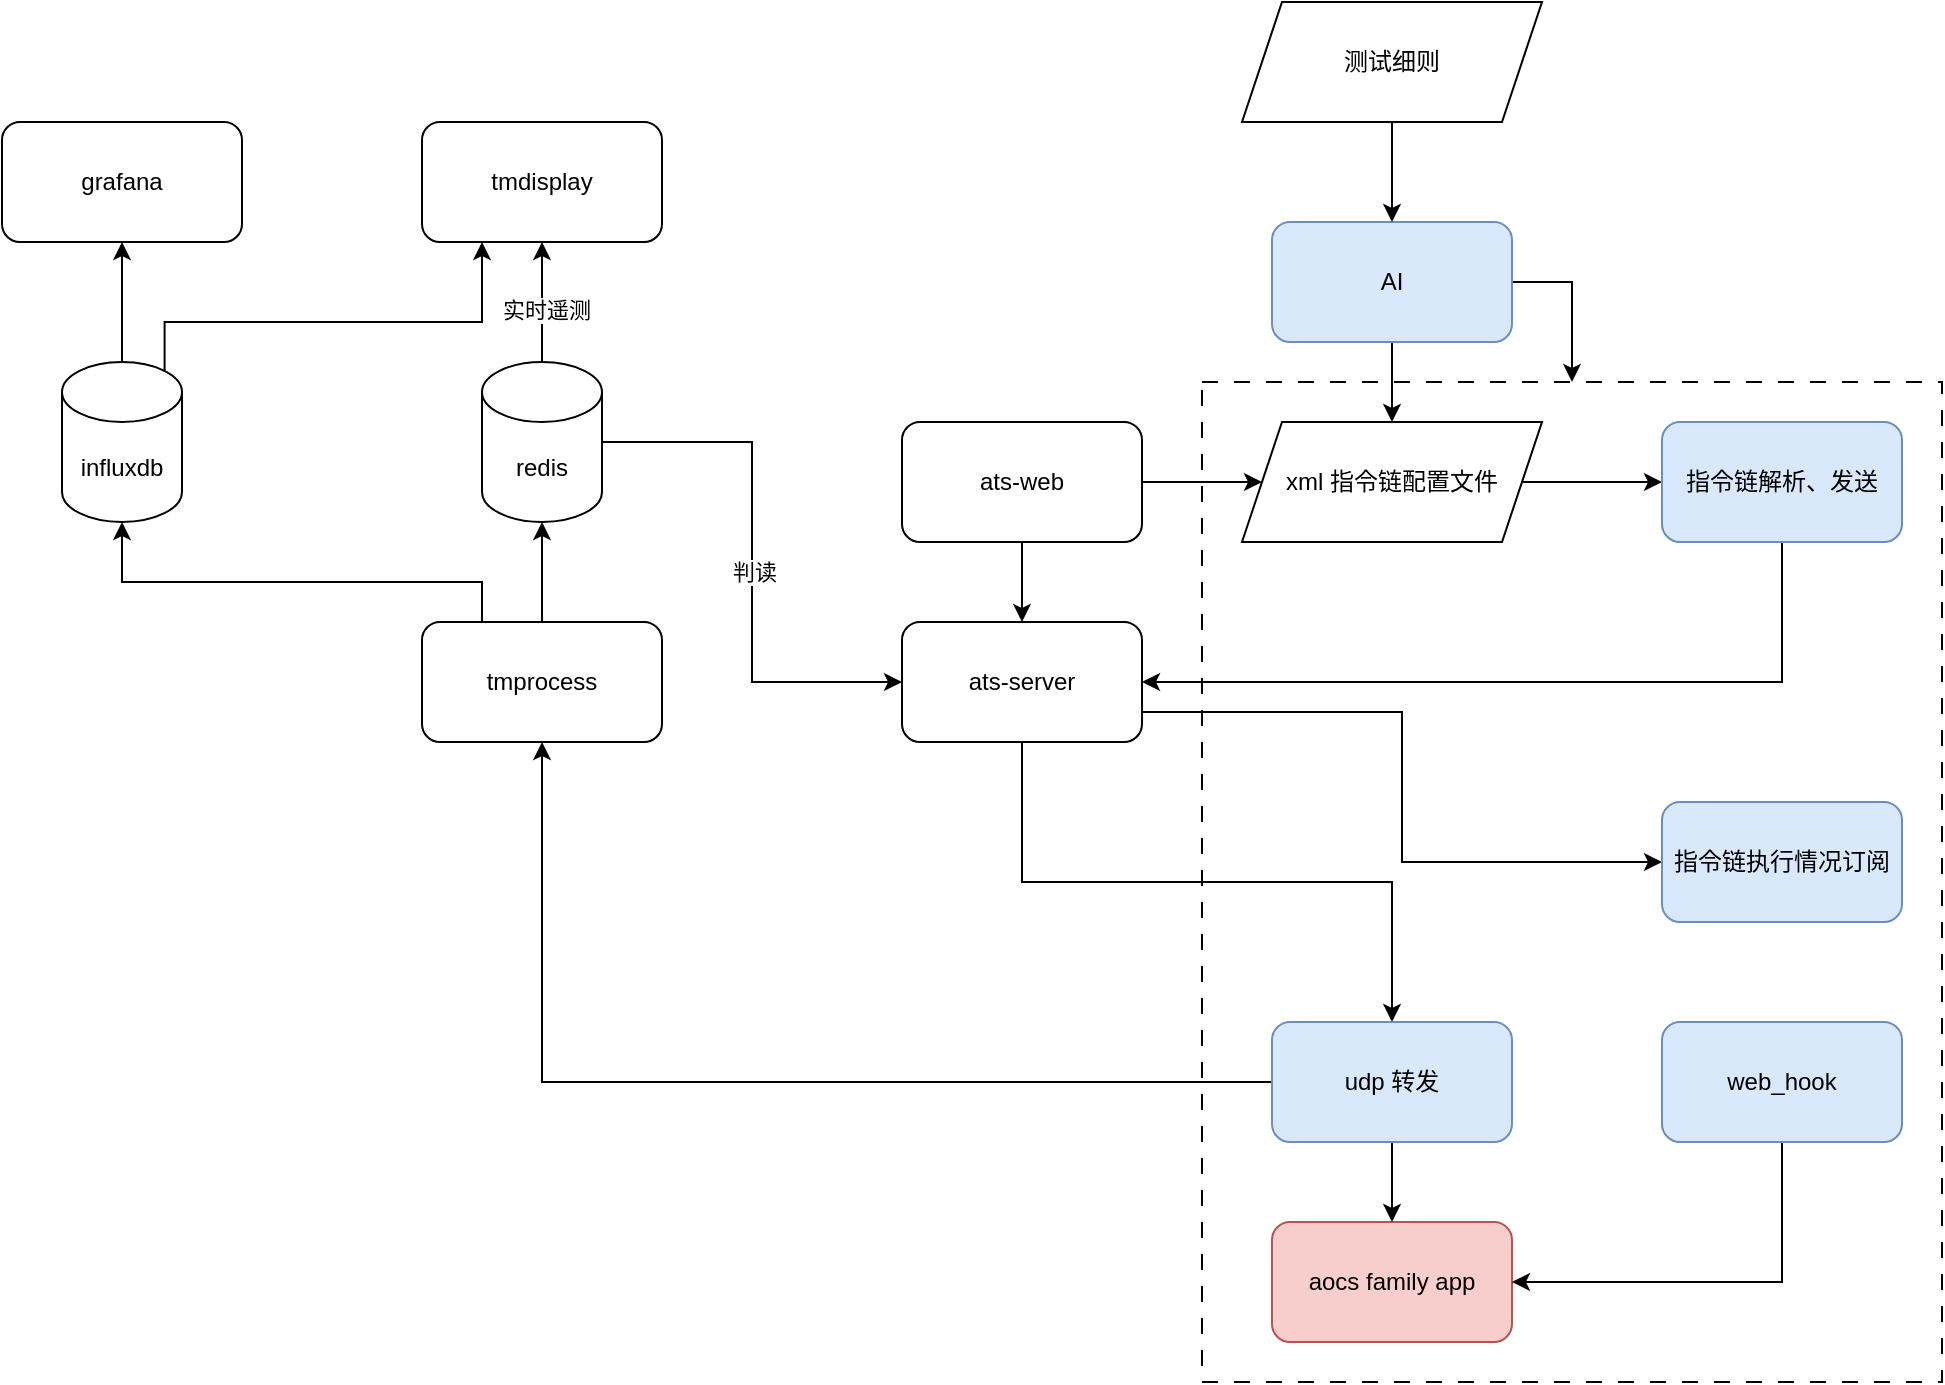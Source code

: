 <mxfile version="26.1.3">
  <diagram name="第 1 页" id="EFdzBoEItjLUDxkOhANr">
    <mxGraphModel dx="1900" dy="565" grid="1" gridSize="10" guides="1" tooltips="1" connect="1" arrows="1" fold="1" page="1" pageScale="1" pageWidth="850" pageHeight="1100" math="0" shadow="0">
      <root>
        <mxCell id="0" />
        <mxCell id="1" parent="0" />
        <mxCell id="sNW6WjbW7mtouC-X0YM1-3" value="" style="rounded=0;whiteSpace=wrap;html=1;dashed=1;dashPattern=8 8;" parent="1" vertex="1">
          <mxGeometry x="230" y="250" width="370" height="500" as="geometry" />
        </mxCell>
        <mxCell id="PUneP5-GX7u2HnvAxWGo-13" style="edgeStyle=orthogonalEdgeStyle;rounded=0;orthogonalLoop=1;jettySize=auto;html=1;exitX=0.5;exitY=1;exitDx=0;exitDy=0;entryX=0.5;entryY=0;entryDx=0;entryDy=0;" parent="1" source="PUneP5-GX7u2HnvAxWGo-1" target="PUneP5-GX7u2HnvAxWGo-12" edge="1">
          <mxGeometry relative="1" as="geometry" />
        </mxCell>
        <mxCell id="sNW6WjbW7mtouC-X0YM1-2" style="edgeStyle=orthogonalEdgeStyle;rounded=0;orthogonalLoop=1;jettySize=auto;html=1;exitX=1;exitY=0.75;exitDx=0;exitDy=0;entryX=0;entryY=0.5;entryDx=0;entryDy=0;" parent="1" source="PUneP5-GX7u2HnvAxWGo-1" target="sNW6WjbW7mtouC-X0YM1-1" edge="1">
          <mxGeometry relative="1" as="geometry" />
        </mxCell>
        <mxCell id="PUneP5-GX7u2HnvAxWGo-1" value="ats-server" style="rounded=1;whiteSpace=wrap;html=1;" parent="1" vertex="1">
          <mxGeometry x="80" y="370" width="120" height="60" as="geometry" />
        </mxCell>
        <mxCell id="PUneP5-GX7u2HnvAxWGo-5" style="edgeStyle=orthogonalEdgeStyle;rounded=0;orthogonalLoop=1;jettySize=auto;html=1;exitX=1;exitY=0.5;exitDx=0;exitDy=0;entryX=0;entryY=0.5;entryDx=0;entryDy=0;" parent="1" source="PUneP5-GX7u2HnvAxWGo-2" target="PUneP5-GX7u2HnvAxWGo-4" edge="1">
          <mxGeometry relative="1" as="geometry" />
        </mxCell>
        <mxCell id="PUneP5-GX7u2HnvAxWGo-6" style="edgeStyle=orthogonalEdgeStyle;rounded=0;orthogonalLoop=1;jettySize=auto;html=1;exitX=0.5;exitY=1;exitDx=0;exitDy=0;entryX=0.5;entryY=0;entryDx=0;entryDy=0;" parent="1" source="PUneP5-GX7u2HnvAxWGo-2" target="PUneP5-GX7u2HnvAxWGo-1" edge="1">
          <mxGeometry relative="1" as="geometry" />
        </mxCell>
        <mxCell id="PUneP5-GX7u2HnvAxWGo-2" value="ats-web" style="rounded=1;whiteSpace=wrap;html=1;" parent="1" vertex="1">
          <mxGeometry x="80" y="270" width="120" height="60" as="geometry" />
        </mxCell>
        <mxCell id="PUneP5-GX7u2HnvAxWGo-8" style="edgeStyle=orthogonalEdgeStyle;rounded=0;orthogonalLoop=1;jettySize=auto;html=1;exitX=1;exitY=0.5;exitDx=0;exitDy=0;entryX=0;entryY=0.5;entryDx=0;entryDy=0;" parent="1" source="PUneP5-GX7u2HnvAxWGo-4" target="PUneP5-GX7u2HnvAxWGo-7" edge="1">
          <mxGeometry relative="1" as="geometry" />
        </mxCell>
        <mxCell id="PUneP5-GX7u2HnvAxWGo-4" value="xml 指令链配置文件" style="shape=parallelogram;perimeter=parallelogramPerimeter;whiteSpace=wrap;html=1;fixedSize=1;" parent="1" vertex="1">
          <mxGeometry x="250" y="270" width="150" height="60" as="geometry" />
        </mxCell>
        <mxCell id="PUneP5-GX7u2HnvAxWGo-9" style="edgeStyle=orthogonalEdgeStyle;rounded=0;orthogonalLoop=1;jettySize=auto;html=1;exitX=0.5;exitY=1;exitDx=0;exitDy=0;entryX=1;entryY=0.5;entryDx=0;entryDy=0;" parent="1" source="PUneP5-GX7u2HnvAxWGo-7" target="PUneP5-GX7u2HnvAxWGo-1" edge="1">
          <mxGeometry relative="1" as="geometry" />
        </mxCell>
        <mxCell id="PUneP5-GX7u2HnvAxWGo-7" value="指令链解析、发送" style="rounded=1;whiteSpace=wrap;html=1;fillColor=#dae8fc;strokeColor=#6c8ebf;" parent="1" vertex="1">
          <mxGeometry x="460" y="270" width="120" height="60" as="geometry" />
        </mxCell>
        <mxCell id="PUneP5-GX7u2HnvAxWGo-10" value="aocs family app" style="rounded=1;whiteSpace=wrap;html=1;fillColor=#f8cecc;strokeColor=#b85450;" parent="1" vertex="1">
          <mxGeometry x="265" y="670" width="120" height="60" as="geometry" />
        </mxCell>
        <mxCell id="PUneP5-GX7u2HnvAxWGo-14" style="edgeStyle=orthogonalEdgeStyle;rounded=0;orthogonalLoop=1;jettySize=auto;html=1;exitX=0.5;exitY=1;exitDx=0;exitDy=0;entryX=0.5;entryY=0;entryDx=0;entryDy=0;" parent="1" source="PUneP5-GX7u2HnvAxWGo-12" target="PUneP5-GX7u2HnvAxWGo-10" edge="1">
          <mxGeometry relative="1" as="geometry" />
        </mxCell>
        <mxCell id="PUneP5-GX7u2HnvAxWGo-16" style="edgeStyle=orthogonalEdgeStyle;rounded=0;orthogonalLoop=1;jettySize=auto;html=1;exitX=0;exitY=0.5;exitDx=0;exitDy=0;entryX=0.5;entryY=1;entryDx=0;entryDy=0;" parent="1" source="PUneP5-GX7u2HnvAxWGo-12" target="PUneP5-GX7u2HnvAxWGo-15" edge="1">
          <mxGeometry relative="1" as="geometry" />
        </mxCell>
        <mxCell id="PUneP5-GX7u2HnvAxWGo-12" value="udp 转发" style="rounded=1;whiteSpace=wrap;html=1;fillColor=#dae8fc;strokeColor=#6c8ebf;" parent="1" vertex="1">
          <mxGeometry x="265" y="570" width="120" height="60" as="geometry" />
        </mxCell>
        <mxCell id="PUneP5-GX7u2HnvAxWGo-19" style="edgeStyle=orthogonalEdgeStyle;rounded=0;orthogonalLoop=1;jettySize=auto;html=1;exitX=0.5;exitY=0;exitDx=0;exitDy=0;entryX=0.5;entryY=1;entryDx=0;entryDy=0;entryPerimeter=0;" parent="1" source="PUneP5-GX7u2HnvAxWGo-15" target="PUneP5-GX7u2HnvAxWGo-30" edge="1">
          <mxGeometry relative="1" as="geometry">
            <mxPoint x="-30.0" y="330" as="targetPoint" />
            <Array as="points">
              <mxPoint x="-100" y="350" />
              <mxPoint x="-100" y="350" />
            </Array>
          </mxGeometry>
        </mxCell>
        <mxCell id="PUneP5-GX7u2HnvAxWGo-20" style="edgeStyle=orthogonalEdgeStyle;rounded=0;orthogonalLoop=1;jettySize=auto;html=1;exitX=0.25;exitY=0;exitDx=0;exitDy=0;entryX=0.5;entryY=1;entryDx=0;entryDy=0;entryPerimeter=0;" parent="1" source="PUneP5-GX7u2HnvAxWGo-15" target="PUneP5-GX7u2HnvAxWGo-31" edge="1">
          <mxGeometry relative="1" as="geometry">
            <mxPoint x="-190.0" y="330" as="targetPoint" />
            <Array as="points">
              <mxPoint x="-130" y="350" />
              <mxPoint x="-310" y="350" />
            </Array>
          </mxGeometry>
        </mxCell>
        <mxCell id="PUneP5-GX7u2HnvAxWGo-15" value="tmprocess" style="rounded=1;whiteSpace=wrap;html=1;" parent="1" vertex="1">
          <mxGeometry x="-160" y="370" width="120" height="60" as="geometry" />
        </mxCell>
        <mxCell id="PUneP5-GX7u2HnvAxWGo-21" style="edgeStyle=orthogonalEdgeStyle;rounded=0;orthogonalLoop=1;jettySize=auto;html=1;exitX=1;exitY=0.5;exitDx=0;exitDy=0;entryX=0;entryY=0.5;entryDx=0;entryDy=0;exitPerimeter=0;" parent="1" source="PUneP5-GX7u2HnvAxWGo-30" target="PUneP5-GX7u2HnvAxWGo-1" edge="1">
          <mxGeometry relative="1" as="geometry">
            <mxPoint x="30.0" y="300" as="sourcePoint" />
          </mxGeometry>
        </mxCell>
        <mxCell id="PUneP5-GX7u2HnvAxWGo-27" value="判读" style="edgeLabel;html=1;align=center;verticalAlign=middle;resizable=0;points=[];" parent="PUneP5-GX7u2HnvAxWGo-21" vertex="1" connectable="0">
          <mxGeometry x="0.038" y="1" relative="1" as="geometry">
            <mxPoint as="offset" />
          </mxGeometry>
        </mxCell>
        <mxCell id="PUneP5-GX7u2HnvAxWGo-22" value="tmdisplay" style="rounded=1;whiteSpace=wrap;html=1;" parent="1" vertex="1">
          <mxGeometry x="-160" y="120" width="120" height="60" as="geometry" />
        </mxCell>
        <mxCell id="PUneP5-GX7u2HnvAxWGo-23" value="grafana" style="rounded=1;whiteSpace=wrap;html=1;" parent="1" vertex="1">
          <mxGeometry x="-370" y="120" width="120" height="60" as="geometry" />
        </mxCell>
        <mxCell id="PUneP5-GX7u2HnvAxWGo-32" style="edgeStyle=orthogonalEdgeStyle;rounded=0;orthogonalLoop=1;jettySize=auto;html=1;exitX=0.5;exitY=0;exitDx=0;exitDy=0;exitPerimeter=0;entryX=0.5;entryY=1;entryDx=0;entryDy=0;" parent="1" source="PUneP5-GX7u2HnvAxWGo-30" target="PUneP5-GX7u2HnvAxWGo-22" edge="1">
          <mxGeometry relative="1" as="geometry" />
        </mxCell>
        <mxCell id="PUneP5-GX7u2HnvAxWGo-37" value="实时遥测" style="edgeLabel;html=1;align=center;verticalAlign=middle;resizable=0;points=[];" parent="PUneP5-GX7u2HnvAxWGo-32" vertex="1" connectable="0">
          <mxGeometry x="-0.159" y="-2" relative="1" as="geometry">
            <mxPoint y="-1" as="offset" />
          </mxGeometry>
        </mxCell>
        <mxCell id="PUneP5-GX7u2HnvAxWGo-30" value="redis" style="shape=cylinder3;whiteSpace=wrap;html=1;boundedLbl=1;backgroundOutline=1;size=15;" parent="1" vertex="1">
          <mxGeometry x="-130" y="240" width="60" height="80" as="geometry" />
        </mxCell>
        <mxCell id="PUneP5-GX7u2HnvAxWGo-35" style="edgeStyle=orthogonalEdgeStyle;rounded=0;orthogonalLoop=1;jettySize=auto;html=1;exitX=0.5;exitY=0;exitDx=0;exitDy=0;exitPerimeter=0;entryX=0.5;entryY=1;entryDx=0;entryDy=0;" parent="1" source="PUneP5-GX7u2HnvAxWGo-31" target="PUneP5-GX7u2HnvAxWGo-23" edge="1">
          <mxGeometry relative="1" as="geometry" />
        </mxCell>
        <mxCell id="PUneP5-GX7u2HnvAxWGo-36" style="edgeStyle=orthogonalEdgeStyle;rounded=0;orthogonalLoop=1;jettySize=auto;html=1;exitX=0.855;exitY=0;exitDx=0;exitDy=4.35;exitPerimeter=0;entryX=0.25;entryY=1;entryDx=0;entryDy=0;" parent="1" source="PUneP5-GX7u2HnvAxWGo-31" target="PUneP5-GX7u2HnvAxWGo-22" edge="1">
          <mxGeometry relative="1" as="geometry">
            <Array as="points">
              <mxPoint x="-219" y="220" />
              <mxPoint x="-60" y="220" />
            </Array>
          </mxGeometry>
        </mxCell>
        <mxCell id="PUneP5-GX7u2HnvAxWGo-31" value="influxdb" style="shape=cylinder3;whiteSpace=wrap;html=1;boundedLbl=1;backgroundOutline=1;size=15;" parent="1" vertex="1">
          <mxGeometry x="-340" y="240" width="60" height="80" as="geometry" />
        </mxCell>
        <mxCell id="sNW6WjbW7mtouC-X0YM1-1" value="指令链执行情况订阅" style="rounded=1;whiteSpace=wrap;html=1;fillColor=#dae8fc;strokeColor=#6c8ebf;" parent="1" vertex="1">
          <mxGeometry x="460" y="460" width="120" height="60" as="geometry" />
        </mxCell>
        <mxCell id="ERxz8bTH171RiDEqi6qi-3" style="edgeStyle=orthogonalEdgeStyle;rounded=0;orthogonalLoop=1;jettySize=auto;html=1;exitX=0.5;exitY=1;exitDx=0;exitDy=0;entryX=0.5;entryY=0;entryDx=0;entryDy=0;" parent="1" source="ERxz8bTH171RiDEqi6qi-1" target="PUneP5-GX7u2HnvAxWGo-4" edge="1">
          <mxGeometry relative="1" as="geometry" />
        </mxCell>
        <mxCell id="ERxz8bTH171RiDEqi6qi-5" style="edgeStyle=orthogonalEdgeStyle;rounded=0;orthogonalLoop=1;jettySize=auto;html=1;exitX=1;exitY=0.5;exitDx=0;exitDy=0;entryX=0.5;entryY=0;entryDx=0;entryDy=0;" parent="1" source="ERxz8bTH171RiDEqi6qi-1" target="sNW6WjbW7mtouC-X0YM1-3" edge="1">
          <mxGeometry relative="1" as="geometry" />
        </mxCell>
        <mxCell id="ERxz8bTH171RiDEqi6qi-1" value="AI" style="rounded=1;whiteSpace=wrap;html=1;fillColor=#dae8fc;strokeColor=#6c8ebf;" parent="1" vertex="1">
          <mxGeometry x="265" y="170" width="120" height="60" as="geometry" />
        </mxCell>
        <mxCell id="ERxz8bTH171RiDEqi6qi-4" style="edgeStyle=orthogonalEdgeStyle;rounded=0;orthogonalLoop=1;jettySize=auto;html=1;exitX=0.5;exitY=1;exitDx=0;exitDy=0;entryX=0.5;entryY=0;entryDx=0;entryDy=0;" parent="1" source="ERxz8bTH171RiDEqi6qi-2" target="ERxz8bTH171RiDEqi6qi-1" edge="1">
          <mxGeometry relative="1" as="geometry" />
        </mxCell>
        <mxCell id="ERxz8bTH171RiDEqi6qi-2" value="测试细则" style="shape=parallelogram;perimeter=parallelogramPerimeter;whiteSpace=wrap;html=1;fixedSize=1;" parent="1" vertex="1">
          <mxGeometry x="250" y="60" width="150" height="60" as="geometry" />
        </mxCell>
        <mxCell id="MIq2L_ML76vgWmb_RL3z-2" style="edgeStyle=orthogonalEdgeStyle;rounded=0;orthogonalLoop=1;jettySize=auto;html=1;exitX=0.5;exitY=1;exitDx=0;exitDy=0;entryX=1;entryY=0.5;entryDx=0;entryDy=0;" edge="1" parent="1" source="MIq2L_ML76vgWmb_RL3z-1" target="PUneP5-GX7u2HnvAxWGo-10">
          <mxGeometry relative="1" as="geometry" />
        </mxCell>
        <mxCell id="MIq2L_ML76vgWmb_RL3z-1" value="web_hook" style="rounded=1;whiteSpace=wrap;html=1;fillColor=#dae8fc;strokeColor=#6c8ebf;" vertex="1" parent="1">
          <mxGeometry x="460" y="570" width="120" height="60" as="geometry" />
        </mxCell>
      </root>
    </mxGraphModel>
  </diagram>
</mxfile>
